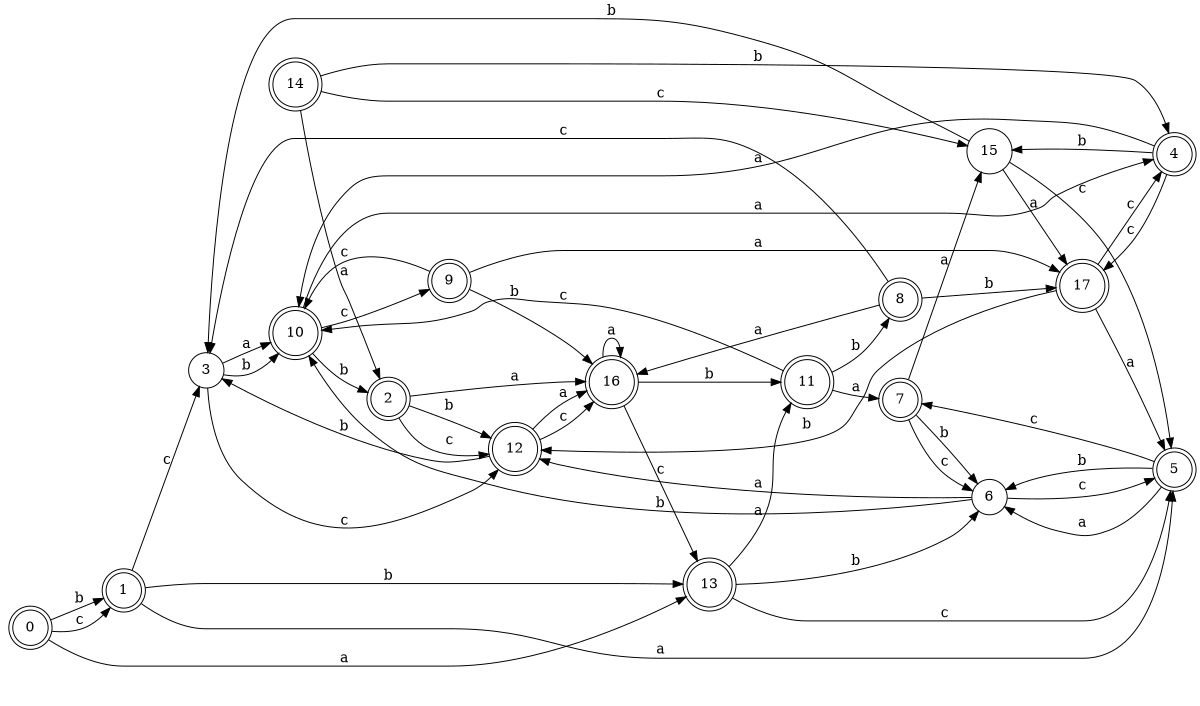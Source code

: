 digraph n15_4 {
__start0 [label="" shape="none"];

rankdir=LR;
size="8,5";

s0 [style="rounded,filled", color="black", fillcolor="white" shape="doublecircle", label="0"];
s1 [style="rounded,filled", color="black", fillcolor="white" shape="doublecircle", label="1"];
s2 [style="rounded,filled", color="black", fillcolor="white" shape="doublecircle", label="2"];
s3 [style="filled", color="black", fillcolor="white" shape="circle", label="3"];
s4 [style="rounded,filled", color="black", fillcolor="white" shape="doublecircle", label="4"];
s5 [style="rounded,filled", color="black", fillcolor="white" shape="doublecircle", label="5"];
s6 [style="filled", color="black", fillcolor="white" shape="circle", label="6"];
s7 [style="rounded,filled", color="black", fillcolor="white" shape="doublecircle", label="7"];
s8 [style="rounded,filled", color="black", fillcolor="white" shape="doublecircle", label="8"];
s9 [style="rounded,filled", color="black", fillcolor="white" shape="doublecircle", label="9"];
s10 [style="rounded,filled", color="black", fillcolor="white" shape="doublecircle", label="10"];
s11 [style="rounded,filled", color="black", fillcolor="white" shape="doublecircle", label="11"];
s12 [style="rounded,filled", color="black", fillcolor="white" shape="doublecircle", label="12"];
s13 [style="rounded,filled", color="black", fillcolor="white" shape="doublecircle", label="13"];
s14 [style="rounded,filled", color="black", fillcolor="white" shape="doublecircle", label="14"];
s15 [style="filled", color="black", fillcolor="white" shape="circle", label="15"];
s16 [style="rounded,filled", color="black", fillcolor="white" shape="doublecircle", label="16"];
s17 [style="rounded,filled", color="black", fillcolor="white" shape="doublecircle", label="17"];
s0 -> s13 [label="a"];
s0 -> s1 [label="b"];
s0 -> s1 [label="c"];
s1 -> s5 [label="a"];
s1 -> s13 [label="b"];
s1 -> s3 [label="c"];
s2 -> s16 [label="a"];
s2 -> s12 [label="b"];
s2 -> s12 [label="c"];
s3 -> s10 [label="a"];
s3 -> s10 [label="b"];
s3 -> s12 [label="c"];
s4 -> s10 [label="a"];
s4 -> s15 [label="b"];
s4 -> s17 [label="c"];
s5 -> s6 [label="a"];
s5 -> s6 [label="b"];
s5 -> s7 [label="c"];
s6 -> s12 [label="a"];
s6 -> s10 [label="b"];
s6 -> s5 [label="c"];
s7 -> s15 [label="a"];
s7 -> s6 [label="b"];
s7 -> s6 [label="c"];
s8 -> s16 [label="a"];
s8 -> s17 [label="b"];
s8 -> s3 [label="c"];
s9 -> s17 [label="a"];
s9 -> s16 [label="b"];
s9 -> s10 [label="c"];
s10 -> s4 [label="a"];
s10 -> s2 [label="b"];
s10 -> s9 [label="c"];
s11 -> s7 [label="a"];
s11 -> s8 [label="b"];
s11 -> s10 [label="c"];
s12 -> s16 [label="a"];
s12 -> s3 [label="b"];
s12 -> s16 [label="c"];
s13 -> s11 [label="a"];
s13 -> s6 [label="b"];
s13 -> s5 [label="c"];
s14 -> s2 [label="a"];
s14 -> s4 [label="b"];
s14 -> s15 [label="c"];
s15 -> s17 [label="a"];
s15 -> s3 [label="b"];
s15 -> s5 [label="c"];
s16 -> s16 [label="a"];
s16 -> s11 [label="b"];
s16 -> s13 [label="c"];
s17 -> s5 [label="a"];
s17 -> s12 [label="b"];
s17 -> s4 [label="c"];

}